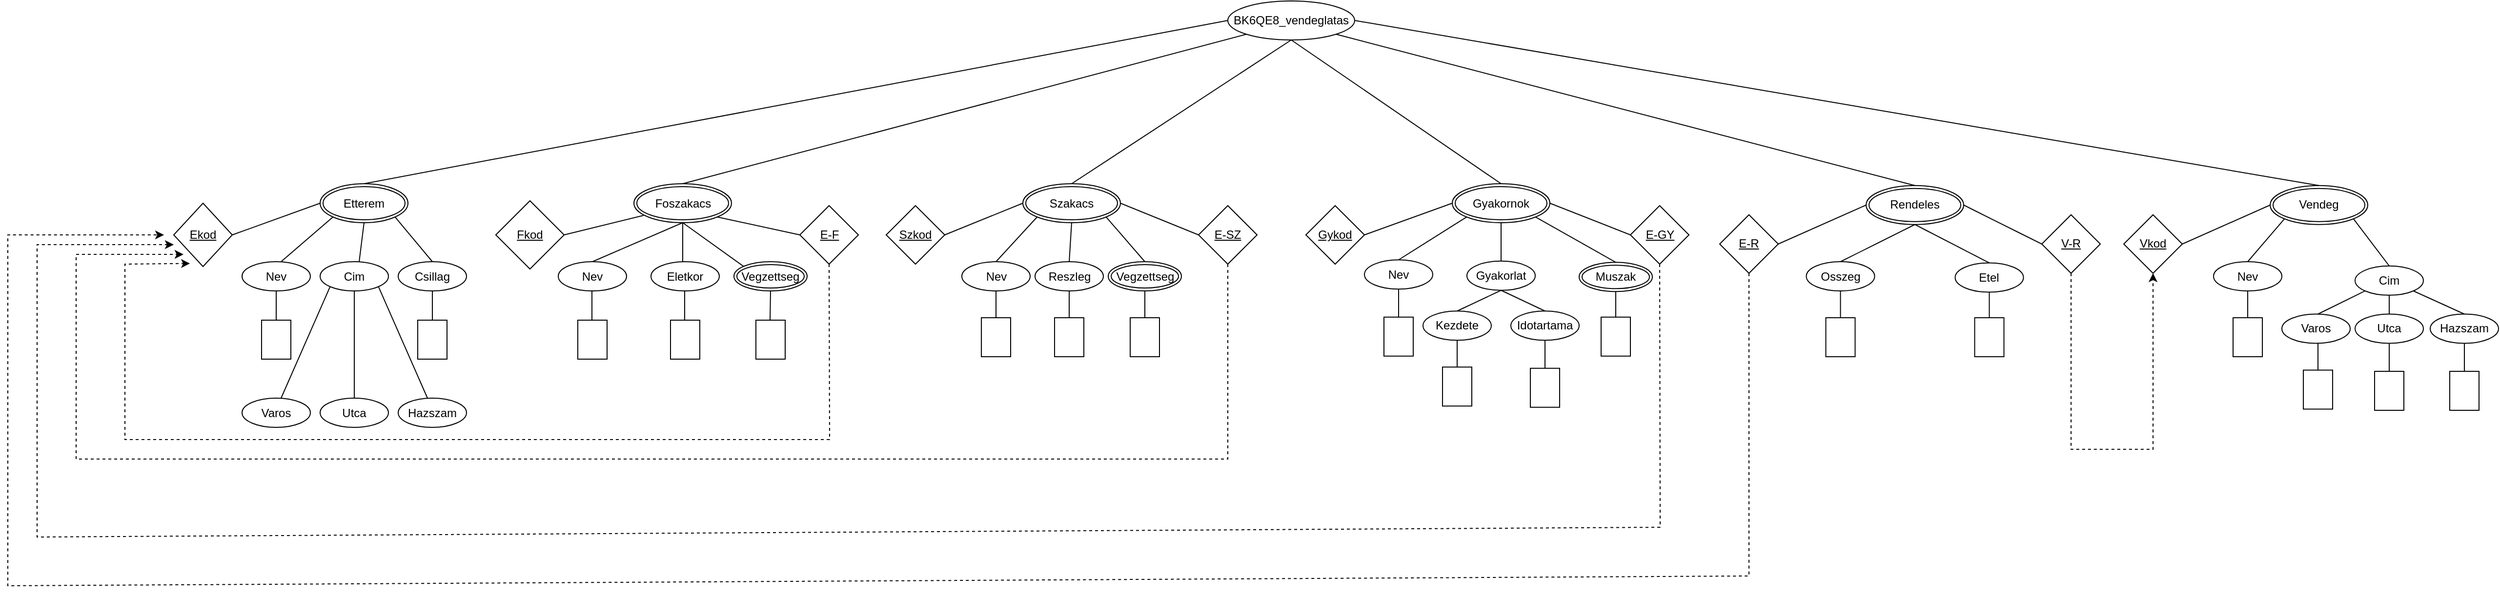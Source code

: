 <mxfile version="24.7.17">
  <diagram name="1 oldal" id="HbJ8YFNdj8QinXffYp50">
    <mxGraphModel dx="1877" dy="522" grid="1" gridSize="10" guides="1" tooltips="1" connect="1" arrows="1" fold="1" page="1" pageScale="1" pageWidth="827" pageHeight="1169" math="0" shadow="0">
      <root>
        <mxCell id="0" />
        <mxCell id="1" parent="0" />
        <mxCell id="vLfpw1LvQMj7YOOkY1lj-6" value="Etterem" style="ellipse;shape=doubleEllipse;margin=3;whiteSpace=wrap;html=1;align=center;" parent="1" vertex="1">
          <mxGeometry x="220" y="197.5" width="90" height="40" as="geometry" />
        </mxCell>
        <mxCell id="vLfpw1LvQMj7YOOkY1lj-8" value="" style="endArrow=none;html=1;rounded=0;entryX=0;entryY=1;entryDx=0;entryDy=0;" parent="1" target="vLfpw1LvQMj7YOOkY1lj-6" edge="1">
          <mxGeometry width="50" height="50" relative="1" as="geometry">
            <mxPoint x="180" y="277.5" as="sourcePoint" />
            <mxPoint x="230" y="257.5" as="targetPoint" />
          </mxGeometry>
        </mxCell>
        <mxCell id="vLfpw1LvQMj7YOOkY1lj-9" value="Nev" style="ellipse;whiteSpace=wrap;html=1;" parent="1" vertex="1">
          <mxGeometry x="140" y="277.5" width="70" height="30" as="geometry" />
        </mxCell>
        <mxCell id="vLfpw1LvQMj7YOOkY1lj-10" value="" style="endArrow=none;html=1;rounded=0;entryX=0.5;entryY=1;entryDx=0;entryDy=0;" parent="1" target="vLfpw1LvQMj7YOOkY1lj-6" edge="1">
          <mxGeometry width="50" height="50" relative="1" as="geometry">
            <mxPoint x="260" y="277.5" as="sourcePoint" />
            <mxPoint x="370" y="317.5" as="targetPoint" />
          </mxGeometry>
        </mxCell>
        <mxCell id="vLfpw1LvQMj7YOOkY1lj-11" value="Cim" style="ellipse;whiteSpace=wrap;html=1;" parent="1" vertex="1">
          <mxGeometry x="220" y="277.5" width="70" height="30" as="geometry" />
        </mxCell>
        <mxCell id="vLfpw1LvQMj7YOOkY1lj-12" value="" style="endArrow=none;html=1;rounded=0;entryX=1;entryY=1;entryDx=0;entryDy=0;exitX=0.5;exitY=0;exitDx=0;exitDy=0;" parent="1" source="vLfpw1LvQMj7YOOkY1lj-13" target="vLfpw1LvQMj7YOOkY1lj-6" edge="1">
          <mxGeometry width="50" height="50" relative="1" as="geometry">
            <mxPoint x="330" y="277.5" as="sourcePoint" />
            <mxPoint x="440" y="327.5" as="targetPoint" />
          </mxGeometry>
        </mxCell>
        <mxCell id="vLfpw1LvQMj7YOOkY1lj-13" value="Csillag" style="ellipse;whiteSpace=wrap;html=1;" parent="1" vertex="1">
          <mxGeometry x="300" y="277.5" width="70" height="30" as="geometry" />
        </mxCell>
        <mxCell id="vLfpw1LvQMj7YOOkY1lj-14" value="" style="endArrow=none;html=1;rounded=0;entryX=0;entryY=0.5;entryDx=0;entryDy=0;exitX=1;exitY=0.5;exitDx=0;exitDy=0;" parent="1" source="vLfpw1LvQMj7YOOkY1lj-15" target="vLfpw1LvQMj7YOOkY1lj-6" edge="1">
          <mxGeometry width="50" height="50" relative="1" as="geometry">
            <mxPoint x="100" y="222.5" as="sourcePoint" />
            <mxPoint x="440" y="327.5" as="targetPoint" />
          </mxGeometry>
        </mxCell>
        <mxCell id="vLfpw1LvQMj7YOOkY1lj-15" value="&lt;u&gt;Ekod&lt;/u&gt;" style="rhombus;whiteSpace=wrap;html=1;" parent="1" vertex="1">
          <mxGeometry x="70" y="217.5" width="60" height="65" as="geometry" />
        </mxCell>
        <mxCell id="vLfpw1LvQMj7YOOkY1lj-16" value="" style="endArrow=none;html=1;rounded=0;entryX=0.5;entryY=1;entryDx=0;entryDy=0;" parent="1" target="vLfpw1LvQMj7YOOkY1lj-9" edge="1">
          <mxGeometry width="50" height="50" relative="1" as="geometry">
            <mxPoint x="175" y="337.5" as="sourcePoint" />
            <mxPoint x="100" y="327.5" as="targetPoint" />
          </mxGeometry>
        </mxCell>
        <mxCell id="vLfpw1LvQMj7YOOkY1lj-17" value="" style="endArrow=none;html=1;rounded=0;entryX=0.5;entryY=1;entryDx=0;entryDy=0;" parent="1" target="vLfpw1LvQMj7YOOkY1lj-13" edge="1">
          <mxGeometry width="50" height="50" relative="1" as="geometry">
            <mxPoint x="335" y="337.5" as="sourcePoint" />
            <mxPoint x="100" y="327.5" as="targetPoint" />
          </mxGeometry>
        </mxCell>
        <mxCell id="vLfpw1LvQMj7YOOkY1lj-18" value="" style="rounded=0;whiteSpace=wrap;html=1;" parent="1" vertex="1">
          <mxGeometry x="160" y="337.5" width="30" height="40" as="geometry" />
        </mxCell>
        <mxCell id="vLfpw1LvQMj7YOOkY1lj-19" value="" style="rounded=0;whiteSpace=wrap;html=1;" parent="1" vertex="1">
          <mxGeometry x="320" y="337.5" width="30" height="40" as="geometry" />
        </mxCell>
        <mxCell id="vLfpw1LvQMj7YOOkY1lj-22" value="" style="endArrow=none;html=1;rounded=0;entryX=0;entryY=1;entryDx=0;entryDy=0;" parent="1" target="vLfpw1LvQMj7YOOkY1lj-11" edge="1">
          <mxGeometry width="50" height="50" relative="1" as="geometry">
            <mxPoint x="180" y="417.5" as="sourcePoint" />
            <mxPoint x="150" y="347.5" as="targetPoint" />
          </mxGeometry>
        </mxCell>
        <mxCell id="vLfpw1LvQMj7YOOkY1lj-23" value="" style="endArrow=none;html=1;rounded=0;entryX=0.5;entryY=1;entryDx=0;entryDy=0;" parent="1" target="vLfpw1LvQMj7YOOkY1lj-11" edge="1">
          <mxGeometry width="50" height="50" relative="1" as="geometry">
            <mxPoint x="255" y="417.5" as="sourcePoint" />
            <mxPoint x="150" y="347.5" as="targetPoint" />
          </mxGeometry>
        </mxCell>
        <mxCell id="vLfpw1LvQMj7YOOkY1lj-24" value="" style="endArrow=none;html=1;rounded=0;entryX=1;entryY=1;entryDx=0;entryDy=0;" parent="1" target="vLfpw1LvQMj7YOOkY1lj-11" edge="1">
          <mxGeometry width="50" height="50" relative="1" as="geometry">
            <mxPoint x="330" y="417.5" as="sourcePoint" />
            <mxPoint x="150" y="347.5" as="targetPoint" />
          </mxGeometry>
        </mxCell>
        <mxCell id="vLfpw1LvQMj7YOOkY1lj-25" value="Varos" style="ellipse;whiteSpace=wrap;html=1;" parent="1" vertex="1">
          <mxGeometry x="140" y="417.5" width="70" height="30" as="geometry" />
        </mxCell>
        <mxCell id="vLfpw1LvQMj7YOOkY1lj-26" value="Utca" style="ellipse;whiteSpace=wrap;html=1;" parent="1" vertex="1">
          <mxGeometry x="220" y="417.5" width="70" height="30" as="geometry" />
        </mxCell>
        <mxCell id="vLfpw1LvQMj7YOOkY1lj-27" value="Hazszam" style="ellipse;whiteSpace=wrap;html=1;" parent="1" vertex="1">
          <mxGeometry x="300" y="417.5" width="70" height="30" as="geometry" />
        </mxCell>
        <mxCell id="vLfpw1LvQMj7YOOkY1lj-29" value="Foszakacs" style="ellipse;shape=doubleEllipse;margin=3;whiteSpace=wrap;html=1;align=center;" parent="1" vertex="1">
          <mxGeometry x="541.5" y="197.5" width="100" height="40" as="geometry" />
        </mxCell>
        <mxCell id="vLfpw1LvQMj7YOOkY1lj-30" value="" style="endArrow=none;html=1;rounded=0;exitX=1;exitY=0.5;exitDx=0;exitDy=0;" parent="1" source="vLfpw1LvQMj7YOOkY1lj-31" edge="1">
          <mxGeometry width="50" height="50" relative="1" as="geometry">
            <mxPoint x="491.5" y="275" as="sourcePoint" />
            <mxPoint x="551.5" y="230" as="targetPoint" />
          </mxGeometry>
        </mxCell>
        <mxCell id="vLfpw1LvQMj7YOOkY1lj-31" value="&lt;u&gt;Fkod&lt;/u&gt;" style="rhombus;whiteSpace=wrap;html=1;" parent="1" vertex="1">
          <mxGeometry x="400" y="215" width="70" height="70" as="geometry" />
        </mxCell>
        <mxCell id="vLfpw1LvQMj7YOOkY1lj-32" value="" style="endArrow=none;html=1;rounded=0;entryX=1;entryY=1;entryDx=0;entryDy=0;exitX=0;exitY=0.5;exitDx=0;exitDy=0;" parent="1" source="vLfpw1LvQMj7YOOkY1lj-33" target="vLfpw1LvQMj7YOOkY1lj-29" edge="1">
          <mxGeometry width="50" height="50" relative="1" as="geometry">
            <mxPoint x="741.5" y="255" as="sourcePoint" />
            <mxPoint x="631.5" y="285" as="targetPoint" />
          </mxGeometry>
        </mxCell>
        <mxCell id="vLfpw1LvQMj7YOOkY1lj-34" value="" style="endArrow=none;html=1;rounded=0;entryX=1;entryY=1;entryDx=0;entryDy=0;" parent="1" target="vLfpw1LvQMj7YOOkY1lj-33" edge="1">
          <mxGeometry width="50" height="50" relative="1" as="geometry">
            <mxPoint x="741.5" y="255" as="sourcePoint" />
            <mxPoint x="626.5" y="232" as="targetPoint" />
          </mxGeometry>
        </mxCell>
        <mxCell id="vLfpw1LvQMj7YOOkY1lj-33" value="&lt;u&gt;E-F&lt;/u&gt;" style="rhombus;whiteSpace=wrap;html=1;" parent="1" vertex="1">
          <mxGeometry x="711.5" y="220" width="60" height="60" as="geometry" />
        </mxCell>
        <mxCell id="vLfpw1LvQMj7YOOkY1lj-35" value="" style="endArrow=none;html=1;rounded=0;entryX=0.5;entryY=1;entryDx=0;entryDy=0;exitX=0.5;exitY=0;exitDx=0;exitDy=0;" parent="1" source="vLfpw1LvQMj7YOOkY1lj-38" target="vLfpw1LvQMj7YOOkY1lj-29" edge="1">
          <mxGeometry width="50" height="50" relative="1" as="geometry">
            <mxPoint x="511.5" y="295" as="sourcePoint" />
            <mxPoint x="431.5" y="355" as="targetPoint" />
          </mxGeometry>
        </mxCell>
        <mxCell id="vLfpw1LvQMj7YOOkY1lj-36" value="" style="endArrow=none;html=1;rounded=0;entryX=0.5;entryY=1;entryDx=0;entryDy=0;" parent="1" target="vLfpw1LvQMj7YOOkY1lj-29" edge="1">
          <mxGeometry width="50" height="50" relative="1" as="geometry">
            <mxPoint x="591.5" y="295" as="sourcePoint" />
            <mxPoint x="431.5" y="355" as="targetPoint" />
          </mxGeometry>
        </mxCell>
        <mxCell id="vLfpw1LvQMj7YOOkY1lj-37" value="" style="endArrow=none;html=1;rounded=0;entryX=0.5;entryY=1;entryDx=0;entryDy=0;" parent="1" target="vLfpw1LvQMj7YOOkY1lj-29" edge="1">
          <mxGeometry width="50" height="50" relative="1" as="geometry">
            <mxPoint x="671.5" y="295" as="sourcePoint" />
            <mxPoint x="431.5" y="355" as="targetPoint" />
          </mxGeometry>
        </mxCell>
        <mxCell id="vLfpw1LvQMj7YOOkY1lj-38" value="Nev" style="ellipse;whiteSpace=wrap;html=1;" parent="1" vertex="1">
          <mxGeometry x="464" y="277.5" width="70" height="30" as="geometry" />
        </mxCell>
        <mxCell id="vLfpw1LvQMj7YOOkY1lj-39" value="Eletkor" style="ellipse;whiteSpace=wrap;html=1;" parent="1" vertex="1">
          <mxGeometry x="559" y="277.5" width="70" height="30" as="geometry" />
        </mxCell>
        <mxCell id="vLfpw1LvQMj7YOOkY1lj-41" value="Vegzettseg" style="ellipse;shape=doubleEllipse;margin=3;whiteSpace=wrap;html=1;align=center;" parent="1" vertex="1">
          <mxGeometry x="1027.5" y="277.5" width="75" height="30" as="geometry" />
        </mxCell>
        <mxCell id="vLfpw1LvQMj7YOOkY1lj-42" value="" style="rounded=0;whiteSpace=wrap;html=1;" parent="1" vertex="1">
          <mxGeometry x="579" y="337.5" width="30" height="40" as="geometry" />
        </mxCell>
        <mxCell id="vLfpw1LvQMj7YOOkY1lj-43" value="" style="rounded=0;whiteSpace=wrap;html=1;" parent="1" vertex="1">
          <mxGeometry x="484" y="337.5" width="30" height="40" as="geometry" />
        </mxCell>
        <mxCell id="vLfpw1LvQMj7YOOkY1lj-44" value="" style="endArrow=none;html=1;rounded=0;entryX=0.5;entryY=1;entryDx=0;entryDy=0;" parent="1" edge="1">
          <mxGeometry width="50" height="50" relative="1" as="geometry">
            <mxPoint x="498.5" y="337.5" as="sourcePoint" />
            <mxPoint x="498.5" y="307.5" as="targetPoint" />
          </mxGeometry>
        </mxCell>
        <mxCell id="vLfpw1LvQMj7YOOkY1lj-45" value="" style="endArrow=none;html=1;rounded=0;entryX=0.5;entryY=1;entryDx=0;entryDy=0;" parent="1" source="vLfpw1LvQMj7YOOkY1lj-60" edge="1">
          <mxGeometry width="50" height="50" relative="1" as="geometry">
            <mxPoint x="681" y="337.5" as="sourcePoint" />
            <mxPoint x="681" y="307.5" as="targetPoint" />
          </mxGeometry>
        </mxCell>
        <mxCell id="vLfpw1LvQMj7YOOkY1lj-46" value="" style="endArrow=none;html=1;rounded=0;entryX=0.5;entryY=1;entryDx=0;entryDy=0;" parent="1" edge="1">
          <mxGeometry width="50" height="50" relative="1" as="geometry">
            <mxPoint x="593.5" y="337.5" as="sourcePoint" />
            <mxPoint x="593.5" y="307.5" as="targetPoint" />
          </mxGeometry>
        </mxCell>
        <mxCell id="vLfpw1LvQMj7YOOkY1lj-47" value="" style="rounded=0;whiteSpace=wrap;html=1;" parent="1" vertex="1">
          <mxGeometry x="666.5" y="337.5" width="30" height="40" as="geometry" />
        </mxCell>
        <mxCell id="vLfpw1LvQMj7YOOkY1lj-54" value="Szakacs" style="ellipse;shape=doubleEllipse;margin=3;whiteSpace=wrap;html=1;align=center;" parent="1" vertex="1">
          <mxGeometry x="940" y="197.5" width="100" height="40" as="geometry" />
        </mxCell>
        <mxCell id="vLfpw1LvQMj7YOOkY1lj-55" value="&lt;u&gt;E-SZ&lt;/u&gt;" style="rhombus;whiteSpace=wrap;html=1;" parent="1" vertex="1">
          <mxGeometry x="1120" y="220" width="60" height="60" as="geometry" />
        </mxCell>
        <mxCell id="vLfpw1LvQMj7YOOkY1lj-56" value="" style="endArrow=none;html=1;rounded=0;entryX=1;entryY=0.5;entryDx=0;entryDy=0;exitX=0;exitY=0.5;exitDx=0;exitDy=0;" parent="1" source="vLfpw1LvQMj7YOOkY1lj-55" target="vLfpw1LvQMj7YOOkY1lj-54" edge="1">
          <mxGeometry width="50" height="50" relative="1" as="geometry">
            <mxPoint x="1000" y="307.5" as="sourcePoint" />
            <mxPoint x="1050" y="257.5" as="targetPoint" />
          </mxGeometry>
        </mxCell>
        <mxCell id="vLfpw1LvQMj7YOOkY1lj-57" value="&lt;u&gt;Szkod&lt;/u&gt;" style="rhombus;whiteSpace=wrap;html=1;" parent="1" vertex="1">
          <mxGeometry x="800" y="220" width="60" height="60" as="geometry" />
        </mxCell>
        <mxCell id="vLfpw1LvQMj7YOOkY1lj-58" value="" style="endArrow=none;html=1;rounded=0;entryX=1;entryY=0.5;entryDx=0;entryDy=0;exitX=0;exitY=0.5;exitDx=0;exitDy=0;" parent="1" source="vLfpw1LvQMj7YOOkY1lj-54" target="vLfpw1LvQMj7YOOkY1lj-57" edge="1">
          <mxGeometry width="50" height="50" relative="1" as="geometry">
            <mxPoint x="1130" y="267.25" as="sourcePoint" />
            <mxPoint x="1050" y="227.25" as="targetPoint" />
          </mxGeometry>
        </mxCell>
        <mxCell id="vLfpw1LvQMj7YOOkY1lj-61" value="Reszleg" style="ellipse;whiteSpace=wrap;html=1;" parent="1" vertex="1">
          <mxGeometry x="952.5" y="277.5" width="70" height="30" as="geometry" />
        </mxCell>
        <mxCell id="vLfpw1LvQMj7YOOkY1lj-62" value="Nev" style="ellipse;whiteSpace=wrap;html=1;" parent="1" vertex="1">
          <mxGeometry x="877.5" y="277.5" width="70" height="30" as="geometry" />
        </mxCell>
        <mxCell id="vLfpw1LvQMj7YOOkY1lj-64" value="" style="endArrow=none;html=1;rounded=0;entryX=0;entryY=1;entryDx=0;entryDy=0;exitX=0.5;exitY=0;exitDx=0;exitDy=0;" parent="1" source="vLfpw1LvQMj7YOOkY1lj-62" target="vLfpw1LvQMj7YOOkY1lj-54" edge="1">
          <mxGeometry width="50" height="50" relative="1" as="geometry">
            <mxPoint x="930" y="306.25" as="sourcePoint" />
            <mxPoint x="980" y="256.25" as="targetPoint" />
          </mxGeometry>
        </mxCell>
        <mxCell id="vLfpw1LvQMj7YOOkY1lj-65" value="" style="endArrow=none;html=1;rounded=0;entryX=0.5;entryY=1;entryDx=0;entryDy=0;exitX=0.5;exitY=0;exitDx=0;exitDy=0;" parent="1" source="vLfpw1LvQMj7YOOkY1lj-61" target="vLfpw1LvQMj7YOOkY1lj-54" edge="1">
          <mxGeometry width="50" height="50" relative="1" as="geometry">
            <mxPoint x="925" y="296.25" as="sourcePoint" />
            <mxPoint x="965" y="241.25" as="targetPoint" />
          </mxGeometry>
        </mxCell>
        <mxCell id="vLfpw1LvQMj7YOOkY1lj-66" value="" style="endArrow=none;html=1;rounded=0;entryX=1;entryY=1;entryDx=0;entryDy=0;exitX=0.5;exitY=0;exitDx=0;exitDy=0;" parent="1" source="vLfpw1LvQMj7YOOkY1lj-41" target="vLfpw1LvQMj7YOOkY1lj-54" edge="1">
          <mxGeometry width="50" height="50" relative="1" as="geometry">
            <mxPoint x="935" y="306.25" as="sourcePoint" />
            <mxPoint x="975" y="251.25" as="targetPoint" />
          </mxGeometry>
        </mxCell>
        <mxCell id="vLfpw1LvQMj7YOOkY1lj-67" value="" style="rounded=0;whiteSpace=wrap;html=1;" parent="1" vertex="1">
          <mxGeometry x="1050" y="335" width="30" height="40" as="geometry" />
        </mxCell>
        <mxCell id="vLfpw1LvQMj7YOOkY1lj-68" value="" style="rounded=0;whiteSpace=wrap;html=1;" parent="1" vertex="1">
          <mxGeometry x="972.5" y="335" width="30" height="40" as="geometry" />
        </mxCell>
        <mxCell id="vLfpw1LvQMj7YOOkY1lj-69" value="" style="rounded=0;whiteSpace=wrap;html=1;" parent="1" vertex="1">
          <mxGeometry x="897.5" y="335" width="30" height="40" as="geometry" />
        </mxCell>
        <mxCell id="vLfpw1LvQMj7YOOkY1lj-70" value="" style="endArrow=none;html=1;rounded=0;entryX=0.5;entryY=1;entryDx=0;entryDy=0;exitX=0.5;exitY=0;exitDx=0;exitDy=0;" parent="1" source="vLfpw1LvQMj7YOOkY1lj-69" target="vLfpw1LvQMj7YOOkY1lj-62" edge="1">
          <mxGeometry width="50" height="50" relative="1" as="geometry">
            <mxPoint x="922.5" y="287.5" as="sourcePoint" />
            <mxPoint x="962.5" y="232.5" as="targetPoint" />
          </mxGeometry>
        </mxCell>
        <mxCell id="vLfpw1LvQMj7YOOkY1lj-71" value="" style="endArrow=none;html=1;rounded=0;entryX=0.5;entryY=1;entryDx=0;entryDy=0;exitX=0.5;exitY=0;exitDx=0;exitDy=0;" parent="1" source="vLfpw1LvQMj7YOOkY1lj-68" target="vLfpw1LvQMj7YOOkY1lj-61" edge="1">
          <mxGeometry width="50" height="50" relative="1" as="geometry">
            <mxPoint x="922.5" y="345.5" as="sourcePoint" />
            <mxPoint x="922.5" y="317.5" as="targetPoint" />
          </mxGeometry>
        </mxCell>
        <mxCell id="vLfpw1LvQMj7YOOkY1lj-72" value="" style="endArrow=none;html=1;rounded=0;entryX=0.5;entryY=1;entryDx=0;entryDy=0;exitX=0.5;exitY=0;exitDx=0;exitDy=0;" parent="1" source="vLfpw1LvQMj7YOOkY1lj-67" target="vLfpw1LvQMj7YOOkY1lj-41" edge="1">
          <mxGeometry width="50" height="50" relative="1" as="geometry">
            <mxPoint x="932.5" y="355.5" as="sourcePoint" />
            <mxPoint x="932.5" y="327.5" as="targetPoint" />
          </mxGeometry>
        </mxCell>
        <mxCell id="vLfpw1LvQMj7YOOkY1lj-73" value="" style="endArrow=none;html=1;rounded=0;entryX=0.5;entryY=1;entryDx=0;entryDy=0;" parent="1" target="vLfpw1LvQMj7YOOkY1lj-60" edge="1">
          <mxGeometry width="50" height="50" relative="1" as="geometry">
            <mxPoint x="681" y="337.5" as="sourcePoint" />
            <mxPoint x="681" y="307.5" as="targetPoint" />
          </mxGeometry>
        </mxCell>
        <mxCell id="vLfpw1LvQMj7YOOkY1lj-60" value="Vegzettseg" style="ellipse;shape=doubleEllipse;margin=3;whiteSpace=wrap;html=1;align=center;" parent="1" vertex="1">
          <mxGeometry x="644" y="277.5" width="75" height="30" as="geometry" />
        </mxCell>
        <mxCell id="vLfpw1LvQMj7YOOkY1lj-74" value="BK6QE8_vendeglatas" style="ellipse;whiteSpace=wrap;html=1;" parent="1" vertex="1">
          <mxGeometry x="1150" y="10" width="130" height="40" as="geometry" />
        </mxCell>
        <mxCell id="vLfpw1LvQMj7YOOkY1lj-75" value="Muszak" style="ellipse;shape=doubleEllipse;margin=3;whiteSpace=wrap;html=1;align=center;" parent="1" vertex="1">
          <mxGeometry x="1510" y="278.13" width="75" height="30" as="geometry" />
        </mxCell>
        <mxCell id="vLfpw1LvQMj7YOOkY1lj-76" value="Gy&lt;span style=&quot;background-color: initial;&quot;&gt;akornok&lt;/span&gt;" style="ellipse;shape=doubleEllipse;margin=3;whiteSpace=wrap;html=1;align=center;" parent="1" vertex="1">
          <mxGeometry x="1380" y="197.5" width="100" height="40" as="geometry" />
        </mxCell>
        <mxCell id="vLfpw1LvQMj7YOOkY1lj-77" value="&lt;u&gt;E-GY&lt;/u&gt;" style="rhombus;whiteSpace=wrap;html=1;" parent="1" vertex="1">
          <mxGeometry x="1562.5" y="220" width="60" height="60" as="geometry" />
        </mxCell>
        <mxCell id="vLfpw1LvQMj7YOOkY1lj-78" value="" style="endArrow=none;html=1;rounded=0;entryX=1;entryY=0.5;entryDx=0;entryDy=0;exitX=0;exitY=0.5;exitDx=0;exitDy=0;" parent="1" source="vLfpw1LvQMj7YOOkY1lj-77" target="vLfpw1LvQMj7YOOkY1lj-76" edge="1">
          <mxGeometry width="50" height="50" relative="1" as="geometry">
            <mxPoint x="1440" y="307.5" as="sourcePoint" />
            <mxPoint x="1490" y="257.5" as="targetPoint" />
          </mxGeometry>
        </mxCell>
        <mxCell id="vLfpw1LvQMj7YOOkY1lj-79" value="&lt;u&gt;Gykod&lt;/u&gt;" style="rhombus;whiteSpace=wrap;html=1;" parent="1" vertex="1">
          <mxGeometry x="1230" y="220" width="60" height="60" as="geometry" />
        </mxCell>
        <mxCell id="vLfpw1LvQMj7YOOkY1lj-80" value="" style="endArrow=none;html=1;rounded=0;entryX=1;entryY=0.5;entryDx=0;entryDy=0;exitX=0;exitY=0.5;exitDx=0;exitDy=0;" parent="1" source="vLfpw1LvQMj7YOOkY1lj-76" target="vLfpw1LvQMj7YOOkY1lj-79" edge="1">
          <mxGeometry width="50" height="50" relative="1" as="geometry">
            <mxPoint x="1570" y="267.25" as="sourcePoint" />
            <mxPoint x="1490" y="227.25" as="targetPoint" />
          </mxGeometry>
        </mxCell>
        <mxCell id="vLfpw1LvQMj7YOOkY1lj-81" value="Gyakorlat" style="ellipse;whiteSpace=wrap;html=1;" parent="1" vertex="1">
          <mxGeometry x="1395" y="276.88" width="70" height="30" as="geometry" />
        </mxCell>
        <mxCell id="vLfpw1LvQMj7YOOkY1lj-82" value="Nev" style="ellipse;whiteSpace=wrap;html=1;" parent="1" vertex="1">
          <mxGeometry x="1290" y="275.63" width="70" height="30" as="geometry" />
        </mxCell>
        <mxCell id="vLfpw1LvQMj7YOOkY1lj-83" value="" style="endArrow=none;html=1;rounded=0;entryX=0;entryY=1;entryDx=0;entryDy=0;exitX=0.5;exitY=0;exitDx=0;exitDy=0;" parent="1" source="vLfpw1LvQMj7YOOkY1lj-82" target="vLfpw1LvQMj7YOOkY1lj-76" edge="1">
          <mxGeometry width="50" height="50" relative="1" as="geometry">
            <mxPoint x="1370" y="306.25" as="sourcePoint" />
            <mxPoint x="1420" y="256.25" as="targetPoint" />
          </mxGeometry>
        </mxCell>
        <mxCell id="vLfpw1LvQMj7YOOkY1lj-84" value="" style="endArrow=none;html=1;rounded=0;entryX=0.5;entryY=1;entryDx=0;entryDy=0;exitX=0.5;exitY=0;exitDx=0;exitDy=0;" parent="1" source="vLfpw1LvQMj7YOOkY1lj-81" target="vLfpw1LvQMj7YOOkY1lj-76" edge="1">
          <mxGeometry width="50" height="50" relative="1" as="geometry">
            <mxPoint x="1365" y="296.25" as="sourcePoint" />
            <mxPoint x="1405" y="241.25" as="targetPoint" />
          </mxGeometry>
        </mxCell>
        <mxCell id="vLfpw1LvQMj7YOOkY1lj-85" value="" style="endArrow=none;html=1;rounded=0;entryX=1;entryY=1;entryDx=0;entryDy=0;exitX=0.5;exitY=0;exitDx=0;exitDy=0;" parent="1" source="vLfpw1LvQMj7YOOkY1lj-75" target="vLfpw1LvQMj7YOOkY1lj-76" edge="1">
          <mxGeometry width="50" height="50" relative="1" as="geometry">
            <mxPoint x="1375" y="306.25" as="sourcePoint" />
            <mxPoint x="1415" y="251.25" as="targetPoint" />
          </mxGeometry>
        </mxCell>
        <mxCell id="vLfpw1LvQMj7YOOkY1lj-86" value="" style="rounded=0;whiteSpace=wrap;html=1;" parent="1" vertex="1">
          <mxGeometry x="1532.5" y="334.38" width="30" height="40" as="geometry" />
        </mxCell>
        <mxCell id="vLfpw1LvQMj7YOOkY1lj-88" value="" style="rounded=0;whiteSpace=wrap;html=1;" parent="1" vertex="1">
          <mxGeometry x="1310" y="334.38" width="30" height="40" as="geometry" />
        </mxCell>
        <mxCell id="vLfpw1LvQMj7YOOkY1lj-89" value="" style="endArrow=none;html=1;rounded=0;entryX=0.5;entryY=1;entryDx=0;entryDy=0;exitX=0.5;exitY=0;exitDx=0;exitDy=0;" parent="1" source="vLfpw1LvQMj7YOOkY1lj-88" target="vLfpw1LvQMj7YOOkY1lj-82" edge="1">
          <mxGeometry width="50" height="50" relative="1" as="geometry">
            <mxPoint x="1365" y="286.88" as="sourcePoint" />
            <mxPoint x="1405" y="231.88" as="targetPoint" />
          </mxGeometry>
        </mxCell>
        <mxCell id="vLfpw1LvQMj7YOOkY1lj-90" value="" style="endArrow=none;html=1;rounded=0;entryX=0.5;entryY=1;entryDx=0;entryDy=0;exitX=0.5;exitY=0;exitDx=0;exitDy=0;" parent="1" source="vLfpw1LvQMj7YOOkY1lj-92" target="vLfpw1LvQMj7YOOkY1lj-81" edge="1">
          <mxGeometry width="50" height="50" relative="1" as="geometry">
            <mxPoint x="1430" y="334.38" as="sourcePoint" />
            <mxPoint x="1365" y="316.88" as="targetPoint" />
          </mxGeometry>
        </mxCell>
        <mxCell id="vLfpw1LvQMj7YOOkY1lj-91" value="" style="endArrow=none;html=1;rounded=0;entryX=0.5;entryY=1;entryDx=0;entryDy=0;exitX=0.5;exitY=0;exitDx=0;exitDy=0;" parent="1" source="vLfpw1LvQMj7YOOkY1lj-86" target="vLfpw1LvQMj7YOOkY1lj-75" edge="1">
          <mxGeometry width="50" height="50" relative="1" as="geometry">
            <mxPoint x="1375" y="354.88" as="sourcePoint" />
            <mxPoint x="1375" y="326.88" as="targetPoint" />
          </mxGeometry>
        </mxCell>
        <mxCell id="vLfpw1LvQMj7YOOkY1lj-92" value="Kezdete" style="ellipse;whiteSpace=wrap;html=1;" parent="1" vertex="1">
          <mxGeometry x="1350" y="328.13" width="70" height="30" as="geometry" />
        </mxCell>
        <mxCell id="vLfpw1LvQMj7YOOkY1lj-93" value="Idotartama" style="ellipse;whiteSpace=wrap;html=1;" parent="1" vertex="1">
          <mxGeometry x="1440" y="328.13" width="70" height="30" as="geometry" />
        </mxCell>
        <mxCell id="vLfpw1LvQMj7YOOkY1lj-94" value="" style="endArrow=none;html=1;rounded=0;exitX=0.5;exitY=0;exitDx=0;exitDy=0;entryX=0.5;entryY=1;entryDx=0;entryDy=0;" parent="1" source="vLfpw1LvQMj7YOOkY1lj-93" target="vLfpw1LvQMj7YOOkY1lj-81" edge="1">
          <mxGeometry width="50" height="50" relative="1" as="geometry">
            <mxPoint x="1395" y="338.63" as="sourcePoint" />
            <mxPoint x="1430" y="310.63" as="targetPoint" />
          </mxGeometry>
        </mxCell>
        <mxCell id="vLfpw1LvQMj7YOOkY1lj-97" value="" style="rounded=0;whiteSpace=wrap;html=1;" parent="1" vertex="1">
          <mxGeometry x="1370" y="385.63" width="30" height="40" as="geometry" />
        </mxCell>
        <mxCell id="vLfpw1LvQMj7YOOkY1lj-98" value="" style="endArrow=none;html=1;rounded=0;entryX=0.5;entryY=1;entryDx=0;entryDy=0;exitX=0.5;exitY=0;exitDx=0;exitDy=0;" parent="1" source="vLfpw1LvQMj7YOOkY1lj-97" target="vLfpw1LvQMj7YOOkY1lj-92" edge="1">
          <mxGeometry width="50" height="50" relative="1" as="geometry">
            <mxPoint x="1425" y="341.88" as="sourcePoint" />
            <mxPoint x="1385" y="360.63" as="targetPoint" />
          </mxGeometry>
        </mxCell>
        <mxCell id="vLfpw1LvQMj7YOOkY1lj-100" value="" style="rounded=0;whiteSpace=wrap;html=1;" parent="1" vertex="1">
          <mxGeometry x="1460" y="386.88" width="30" height="40" as="geometry" />
        </mxCell>
        <mxCell id="vLfpw1LvQMj7YOOkY1lj-101" value="" style="endArrow=none;html=1;rounded=0;entryX=0.5;entryY=1;entryDx=0;entryDy=0;exitX=0.5;exitY=0;exitDx=0;exitDy=0;" parent="1" source="vLfpw1LvQMj7YOOkY1lj-100" edge="1">
          <mxGeometry width="50" height="50" relative="1" as="geometry">
            <mxPoint x="1515" y="339.38" as="sourcePoint" />
            <mxPoint x="1475" y="358.13" as="targetPoint" />
          </mxGeometry>
        </mxCell>
        <mxCell id="vLfpw1LvQMj7YOOkY1lj-104" value="Rendeles" style="ellipse;shape=doubleEllipse;margin=3;whiteSpace=wrap;html=1;align=center;" parent="1" vertex="1">
          <mxGeometry x="1804" y="199.38" width="100" height="40" as="geometry" />
        </mxCell>
        <mxCell id="vLfpw1LvQMj7YOOkY1lj-105" value="&lt;u&gt;V-R&lt;/u&gt;" style="rhombus;whiteSpace=wrap;html=1;" parent="1" vertex="1">
          <mxGeometry x="1984" y="229.38" width="60" height="60" as="geometry" />
        </mxCell>
        <mxCell id="vLfpw1LvQMj7YOOkY1lj-106" value="" style="endArrow=none;html=1;rounded=0;entryX=1;entryY=0.5;entryDx=0;entryDy=0;exitX=0;exitY=0.5;exitDx=0;exitDy=0;" parent="1" source="vLfpw1LvQMj7YOOkY1lj-105" target="vLfpw1LvQMj7YOOkY1lj-104" edge="1">
          <mxGeometry width="50" height="50" relative="1" as="geometry">
            <mxPoint x="1864" y="309.38" as="sourcePoint" />
            <mxPoint x="1914" y="259.38" as="targetPoint" />
          </mxGeometry>
        </mxCell>
        <mxCell id="vLfpw1LvQMj7YOOkY1lj-107" value="&lt;u&gt;E-R&lt;/u&gt;" style="rhombus;whiteSpace=wrap;html=1;" parent="1" vertex="1">
          <mxGeometry x="1654" y="229.38" width="60" height="60" as="geometry" />
        </mxCell>
        <mxCell id="vLfpw1LvQMj7YOOkY1lj-108" value="" style="endArrow=none;html=1;rounded=0;entryX=1;entryY=0.5;entryDx=0;entryDy=0;exitX=0;exitY=0.5;exitDx=0;exitDy=0;" parent="1" source="vLfpw1LvQMj7YOOkY1lj-104" target="vLfpw1LvQMj7YOOkY1lj-107" edge="1">
          <mxGeometry width="50" height="50" relative="1" as="geometry">
            <mxPoint x="1994" y="269.13" as="sourcePoint" />
            <mxPoint x="1914" y="229.13" as="targetPoint" />
          </mxGeometry>
        </mxCell>
        <mxCell id="vLfpw1LvQMj7YOOkY1lj-110" value="Osszeg" style="ellipse;whiteSpace=wrap;html=1;" parent="1" vertex="1">
          <mxGeometry x="1742.75" y="277.5" width="70" height="30" as="geometry" />
        </mxCell>
        <mxCell id="vLfpw1LvQMj7YOOkY1lj-111" value="" style="endArrow=none;html=1;rounded=0;entryX=0.5;entryY=1;entryDx=0;entryDy=0;exitX=0.5;exitY=0;exitDx=0;exitDy=0;" parent="1" source="vLfpw1LvQMj7YOOkY1lj-110" target="vLfpw1LvQMj7YOOkY1lj-104" edge="1">
          <mxGeometry width="50" height="50" relative="1" as="geometry">
            <mxPoint x="1794" y="308.13" as="sourcePoint" />
            <mxPoint x="1844" y="258.13" as="targetPoint" />
          </mxGeometry>
        </mxCell>
        <mxCell id="vLfpw1LvQMj7YOOkY1lj-113" value="" style="endArrow=none;html=1;rounded=0;entryX=0.5;entryY=1;entryDx=0;entryDy=0;exitX=0.5;exitY=0;exitDx=0;exitDy=0;" parent="1" source="vLfpw1LvQMj7YOOkY1lj-120" target="vLfpw1LvQMj7YOOkY1lj-104" edge="1">
          <mxGeometry width="50" height="50" relative="1" as="geometry">
            <mxPoint x="1931.5" y="288.13" as="sourcePoint" />
            <mxPoint x="1839" y="253.13" as="targetPoint" />
          </mxGeometry>
        </mxCell>
        <mxCell id="vLfpw1LvQMj7YOOkY1lj-114" value="" style="rounded=0;whiteSpace=wrap;html=1;" parent="1" vertex="1">
          <mxGeometry x="1915.25" y="335" width="30" height="40" as="geometry" />
        </mxCell>
        <mxCell id="vLfpw1LvQMj7YOOkY1lj-116" value="" style="rounded=0;whiteSpace=wrap;html=1;" parent="1" vertex="1">
          <mxGeometry x="1762.75" y="335" width="30" height="40" as="geometry" />
        </mxCell>
        <mxCell id="vLfpw1LvQMj7YOOkY1lj-117" value="" style="endArrow=none;html=1;rounded=0;entryX=0.5;entryY=1;entryDx=0;entryDy=0;exitX=0.5;exitY=0;exitDx=0;exitDy=0;" parent="1" source="vLfpw1LvQMj7YOOkY1lj-116" target="vLfpw1LvQMj7YOOkY1lj-110" edge="1">
          <mxGeometry width="50" height="50" relative="1" as="geometry">
            <mxPoint x="1787.75" y="287.5" as="sourcePoint" />
            <mxPoint x="1827.75" y="232.5" as="targetPoint" />
          </mxGeometry>
        </mxCell>
        <mxCell id="vLfpw1LvQMj7YOOkY1lj-119" value="" style="endArrow=none;html=1;rounded=0;entryX=0.5;entryY=1;entryDx=0;entryDy=0;exitX=0.5;exitY=0;exitDx=0;exitDy=0;" parent="1" source="vLfpw1LvQMj7YOOkY1lj-114" edge="1">
          <mxGeometry width="50" height="50" relative="1" as="geometry">
            <mxPoint x="1797.75" y="355.5" as="sourcePoint" />
            <mxPoint x="1930.25" y="307.5" as="targetPoint" />
          </mxGeometry>
        </mxCell>
        <mxCell id="vLfpw1LvQMj7YOOkY1lj-120" value="Etel" style="ellipse;whiteSpace=wrap;html=1;" parent="1" vertex="1">
          <mxGeometry x="1895.25" y="278.75" width="70" height="30" as="geometry" />
        </mxCell>
        <mxCell id="vLfpw1LvQMj7YOOkY1lj-122" value="Vendeg" style="ellipse;shape=doubleEllipse;margin=3;whiteSpace=wrap;html=1;align=center;" parent="1" vertex="1">
          <mxGeometry x="2218" y="199.38" width="100" height="40" as="geometry" />
        </mxCell>
        <mxCell id="vLfpw1LvQMj7YOOkY1lj-125" value="&lt;u&gt;Vkod&lt;/u&gt;" style="rhombus;whiteSpace=wrap;html=1;" parent="1" vertex="1">
          <mxGeometry x="2068" y="229.38" width="60" height="60" as="geometry" />
        </mxCell>
        <mxCell id="vLfpw1LvQMj7YOOkY1lj-126" value="" style="endArrow=none;html=1;rounded=0;entryX=1;entryY=0.5;entryDx=0;entryDy=0;exitX=0;exitY=0.5;exitDx=0;exitDy=0;" parent="1" source="vLfpw1LvQMj7YOOkY1lj-122" target="vLfpw1LvQMj7YOOkY1lj-125" edge="1">
          <mxGeometry width="50" height="50" relative="1" as="geometry">
            <mxPoint x="2408" y="269.13" as="sourcePoint" />
            <mxPoint x="2328" y="229.13" as="targetPoint" />
          </mxGeometry>
        </mxCell>
        <mxCell id="vLfpw1LvQMj7YOOkY1lj-127" value="Cim" style="ellipse;whiteSpace=wrap;html=1;" parent="1" vertex="1">
          <mxGeometry x="2305" y="281.88" width="70" height="30" as="geometry" />
        </mxCell>
        <mxCell id="vLfpw1LvQMj7YOOkY1lj-128" value="Nev" style="ellipse;whiteSpace=wrap;html=1;" parent="1" vertex="1">
          <mxGeometry x="2160" y="277.5" width="70" height="30" as="geometry" />
        </mxCell>
        <mxCell id="vLfpw1LvQMj7YOOkY1lj-129" value="" style="endArrow=none;html=1;rounded=0;entryX=0;entryY=1;entryDx=0;entryDy=0;exitX=0.5;exitY=0;exitDx=0;exitDy=0;" parent="1" source="vLfpw1LvQMj7YOOkY1lj-128" target="vLfpw1LvQMj7YOOkY1lj-122" edge="1">
          <mxGeometry width="50" height="50" relative="1" as="geometry">
            <mxPoint x="2208" y="308.13" as="sourcePoint" />
            <mxPoint x="2258" y="258.13" as="targetPoint" />
          </mxGeometry>
        </mxCell>
        <mxCell id="vLfpw1LvQMj7YOOkY1lj-130" value="" style="endArrow=none;html=1;rounded=0;entryX=1;entryY=1;entryDx=0;entryDy=0;exitX=0.5;exitY=0;exitDx=0;exitDy=0;" parent="1" source="vLfpw1LvQMj7YOOkY1lj-127" target="vLfpw1LvQMj7YOOkY1lj-122" edge="1">
          <mxGeometry width="50" height="50" relative="1" as="geometry">
            <mxPoint x="2203" y="298.13" as="sourcePoint" />
            <mxPoint x="2243" y="243.13" as="targetPoint" />
          </mxGeometry>
        </mxCell>
        <mxCell id="vLfpw1LvQMj7YOOkY1lj-133" value="" style="rounded=0;whiteSpace=wrap;html=1;" parent="1" vertex="1">
          <mxGeometry x="2180" y="335" width="30" height="40" as="geometry" />
        </mxCell>
        <mxCell id="vLfpw1LvQMj7YOOkY1lj-134" value="" style="endArrow=none;html=1;rounded=0;entryX=0.5;entryY=1;entryDx=0;entryDy=0;exitX=0.5;exitY=0;exitDx=0;exitDy=0;" parent="1" source="vLfpw1LvQMj7YOOkY1lj-133" target="vLfpw1LvQMj7YOOkY1lj-128" edge="1">
          <mxGeometry width="50" height="50" relative="1" as="geometry">
            <mxPoint x="2203" y="310.63" as="sourcePoint" />
            <mxPoint x="2243" y="255.63" as="targetPoint" />
          </mxGeometry>
        </mxCell>
        <mxCell id="vLfpw1LvQMj7YOOkY1lj-135" value="" style="endArrow=none;html=1;rounded=0;entryX=0;entryY=1;entryDx=0;entryDy=0;exitX=0.5;exitY=0;exitDx=0;exitDy=0;" parent="1" target="vLfpw1LvQMj7YOOkY1lj-127" edge="1">
          <mxGeometry width="50" height="50" relative="1" as="geometry">
            <mxPoint x="2267" y="331.25" as="sourcePoint" />
            <mxPoint x="2275" y="321.88" as="targetPoint" />
          </mxGeometry>
        </mxCell>
        <mxCell id="vLfpw1LvQMj7YOOkY1lj-137" value="Varos" style="ellipse;whiteSpace=wrap;html=1;" parent="1" vertex="1">
          <mxGeometry x="2230" y="331.25" width="70" height="30" as="geometry" />
        </mxCell>
        <mxCell id="vLfpw1LvQMj7YOOkY1lj-138" value="Utca" style="ellipse;whiteSpace=wrap;html=1;" parent="1" vertex="1">
          <mxGeometry x="2305" y="331.25" width="70" height="30" as="geometry" />
        </mxCell>
        <mxCell id="vLfpw1LvQMj7YOOkY1lj-139" value="" style="endArrow=none;html=1;rounded=0;exitX=0.5;exitY=0;exitDx=0;exitDy=0;entryX=0.5;entryY=1;entryDx=0;entryDy=0;" parent="1" source="vLfpw1LvQMj7YOOkY1lj-138" target="vLfpw1LvQMj7YOOkY1lj-127" edge="1">
          <mxGeometry width="50" height="50" relative="1" as="geometry">
            <mxPoint x="2305" y="343.63" as="sourcePoint" />
            <mxPoint x="2340" y="315.63" as="targetPoint" />
          </mxGeometry>
        </mxCell>
        <mxCell id="vLfpw1LvQMj7YOOkY1lj-140" value="" style="rounded=0;whiteSpace=wrap;html=1;" parent="1" vertex="1">
          <mxGeometry x="2252" y="388.75" width="30" height="40" as="geometry" />
        </mxCell>
        <mxCell id="vLfpw1LvQMj7YOOkY1lj-141" value="" style="endArrow=none;html=1;rounded=0;entryX=0.5;entryY=1;entryDx=0;entryDy=0;exitX=0.5;exitY=0;exitDx=0;exitDy=0;" parent="1" source="vLfpw1LvQMj7YOOkY1lj-140" edge="1">
          <mxGeometry width="50" height="50" relative="1" as="geometry">
            <mxPoint x="2335" y="346.88" as="sourcePoint" />
            <mxPoint x="2267" y="361.25" as="targetPoint" />
          </mxGeometry>
        </mxCell>
        <mxCell id="vLfpw1LvQMj7YOOkY1lj-142" value="" style="rounded=0;whiteSpace=wrap;html=1;" parent="1" vertex="1">
          <mxGeometry x="2325" y="390" width="30" height="40" as="geometry" />
        </mxCell>
        <mxCell id="vLfpw1LvQMj7YOOkY1lj-143" value="" style="endArrow=none;html=1;rounded=0;exitX=0.5;exitY=0;exitDx=0;exitDy=0;entryX=0.5;entryY=1;entryDx=0;entryDy=0;" parent="1" source="vLfpw1LvQMj7YOOkY1lj-142" target="vLfpw1LvQMj7YOOkY1lj-138" edge="1">
          <mxGeometry width="50" height="50" relative="1" as="geometry">
            <mxPoint x="2425" y="344.38" as="sourcePoint" />
            <mxPoint x="2412" y="362.75" as="targetPoint" />
          </mxGeometry>
        </mxCell>
        <mxCell id="vLfpw1LvQMj7YOOkY1lj-148" value="" style="rounded=0;whiteSpace=wrap;html=1;" parent="1" vertex="1">
          <mxGeometry x="2402" y="390" width="30" height="40" as="geometry" />
        </mxCell>
        <mxCell id="vLfpw1LvQMj7YOOkY1lj-149" value="" style="endArrow=none;html=1;rounded=0;exitX=0.5;exitY=0;exitDx=0;exitDy=0;entryX=0.5;entryY=1;entryDx=0;entryDy=0;" parent="1" source="vLfpw1LvQMj7YOOkY1lj-148" target="vLfpw1LvQMj7YOOkY1lj-150" edge="1">
          <mxGeometry width="50" height="50" relative="1" as="geometry">
            <mxPoint x="2490" y="343.88" as="sourcePoint" />
            <mxPoint x="2405" y="361.25" as="targetPoint" />
          </mxGeometry>
        </mxCell>
        <mxCell id="vLfpw1LvQMj7YOOkY1lj-150" value="Hazszam" style="ellipse;whiteSpace=wrap;html=1;" parent="1" vertex="1">
          <mxGeometry x="2382" y="331.25" width="70" height="30" as="geometry" />
        </mxCell>
        <mxCell id="vLfpw1LvQMj7YOOkY1lj-151" value="" style="endArrow=none;html=1;rounded=0;exitX=0.5;exitY=0;exitDx=0;exitDy=0;entryX=1;entryY=1;entryDx=0;entryDy=0;" parent="1" source="vLfpw1LvQMj7YOOkY1lj-150" target="vLfpw1LvQMj7YOOkY1lj-127" edge="1">
          <mxGeometry width="50" height="50" relative="1" as="geometry">
            <mxPoint x="2350" y="341.75" as="sourcePoint" />
            <mxPoint x="2350" y="321.75" as="targetPoint" />
          </mxGeometry>
        </mxCell>
        <mxCell id="ZdJH-8dIEAHLHrhyL5KZ-2" value="" style="endArrow=none;html=1;rounded=0;entryX=0.5;entryY=1;entryDx=0;entryDy=0;exitX=0.5;exitY=0;exitDx=0;exitDy=0;" parent="1" source="vLfpw1LvQMj7YOOkY1lj-76" target="vLfpw1LvQMj7YOOkY1lj-74" edge="1">
          <mxGeometry width="50" height="50" relative="1" as="geometry">
            <mxPoint x="1380" y="170" as="sourcePoint" />
            <mxPoint x="1430" y="120" as="targetPoint" />
          </mxGeometry>
        </mxCell>
        <mxCell id="ZdJH-8dIEAHLHrhyL5KZ-3" value="" style="endArrow=none;html=1;rounded=0;entryX=1;entryY=1;entryDx=0;entryDy=0;exitX=0.5;exitY=0;exitDx=0;exitDy=0;" parent="1" source="vLfpw1LvQMj7YOOkY1lj-104" target="vLfpw1LvQMj7YOOkY1lj-74" edge="1">
          <mxGeometry width="50" height="50" relative="1" as="geometry">
            <mxPoint x="1380" y="170" as="sourcePoint" />
            <mxPoint x="1430" y="120" as="targetPoint" />
          </mxGeometry>
        </mxCell>
        <mxCell id="ZdJH-8dIEAHLHrhyL5KZ-4" value="" style="endArrow=none;html=1;rounded=0;entryX=1;entryY=0.5;entryDx=0;entryDy=0;exitX=0.5;exitY=0;exitDx=0;exitDy=0;" parent="1" source="vLfpw1LvQMj7YOOkY1lj-122" target="vLfpw1LvQMj7YOOkY1lj-74" edge="1">
          <mxGeometry width="50" height="50" relative="1" as="geometry">
            <mxPoint x="1380" y="170" as="sourcePoint" />
            <mxPoint x="1430" y="120" as="targetPoint" />
          </mxGeometry>
        </mxCell>
        <mxCell id="ZdJH-8dIEAHLHrhyL5KZ-5" value="" style="endArrow=none;html=1;rounded=0;entryX=0.5;entryY=1;entryDx=0;entryDy=0;exitX=0.5;exitY=0;exitDx=0;exitDy=0;" parent="1" source="vLfpw1LvQMj7YOOkY1lj-54" target="vLfpw1LvQMj7YOOkY1lj-74" edge="1">
          <mxGeometry width="50" height="50" relative="1" as="geometry">
            <mxPoint x="1250" y="170" as="sourcePoint" />
            <mxPoint x="1300" y="120" as="targetPoint" />
          </mxGeometry>
        </mxCell>
        <mxCell id="ZdJH-8dIEAHLHrhyL5KZ-6" value="" style="endArrow=none;html=1;rounded=0;entryX=0;entryY=1;entryDx=0;entryDy=0;exitX=0.5;exitY=0;exitDx=0;exitDy=0;" parent="1" source="vLfpw1LvQMj7YOOkY1lj-29" target="vLfpw1LvQMj7YOOkY1lj-74" edge="1">
          <mxGeometry width="50" height="50" relative="1" as="geometry">
            <mxPoint x="1250" y="170" as="sourcePoint" />
            <mxPoint x="1300" y="120" as="targetPoint" />
          </mxGeometry>
        </mxCell>
        <mxCell id="ZdJH-8dIEAHLHrhyL5KZ-7" value="" style="endArrow=none;html=1;rounded=0;entryX=0;entryY=0.5;entryDx=0;entryDy=0;exitX=0.5;exitY=0;exitDx=0;exitDy=0;" parent="1" source="vLfpw1LvQMj7YOOkY1lj-6" target="vLfpw1LvQMj7YOOkY1lj-74" edge="1">
          <mxGeometry width="50" height="50" relative="1" as="geometry">
            <mxPoint x="440" y="170" as="sourcePoint" />
            <mxPoint x="490" y="120" as="targetPoint" />
          </mxGeometry>
        </mxCell>
        <mxCell id="ZdJH-8dIEAHLHrhyL5KZ-8" value="" style="endArrow=classic;html=1;rounded=0;entryX=0.5;entryY=1;entryDx=0;entryDy=0;dashed=1;exitX=0.5;exitY=1;exitDx=0;exitDy=0;" parent="1" source="vLfpw1LvQMj7YOOkY1lj-105" target="vLfpw1LvQMj7YOOkY1lj-125" edge="1">
          <mxGeometry width="50" height="50" relative="1" as="geometry">
            <mxPoint x="1940" y="550" as="sourcePoint" />
            <mxPoint x="2220" y="480" as="targetPoint" />
            <Array as="points">
              <mxPoint x="2014" y="470" />
              <mxPoint x="2098" y="470" />
            </Array>
          </mxGeometry>
        </mxCell>
        <mxCell id="ZdJH-8dIEAHLHrhyL5KZ-9" value="" style="endArrow=classic;html=1;rounded=0;exitX=0.5;exitY=1;exitDx=0;exitDy=0;dashed=1;" parent="1" source="vLfpw1LvQMj7YOOkY1lj-107" edge="1">
          <mxGeometry width="50" height="50" relative="1" as="geometry">
            <mxPoint x="1650" y="360" as="sourcePoint" />
            <mxPoint x="60" y="250" as="targetPoint" />
            <Array as="points">
              <mxPoint x="1684" y="600" />
              <mxPoint x="-100" y="610" />
              <mxPoint x="-100" y="250" />
            </Array>
          </mxGeometry>
        </mxCell>
        <mxCell id="ZdJH-8dIEAHLHrhyL5KZ-10" value="" style="endArrow=classic;html=1;rounded=0;exitX=0.5;exitY=1;exitDx=0;exitDy=0;dashed=1;" parent="1" source="vLfpw1LvQMj7YOOkY1lj-55" edge="1">
          <mxGeometry width="50" height="50" relative="1" as="geometry">
            <mxPoint x="1460" y="390" as="sourcePoint" />
            <mxPoint x="80" y="270" as="targetPoint" />
            <Array as="points">
              <mxPoint x="1150" y="480" />
              <mxPoint x="-30" y="480" />
              <mxPoint x="-30" y="270" />
            </Array>
          </mxGeometry>
        </mxCell>
        <mxCell id="ZdJH-8dIEAHLHrhyL5KZ-11" value="" style="endArrow=classic;html=1;rounded=0;exitX=0.5;exitY=1;exitDx=0;exitDy=0;dashed=1;" parent="1" source="vLfpw1LvQMj7YOOkY1lj-77" edge="1">
          <mxGeometry width="50" height="50" relative="1" as="geometry">
            <mxPoint x="1530" y="430" as="sourcePoint" />
            <mxPoint x="70" y="260" as="targetPoint" />
            <Array as="points">
              <mxPoint x="1593" y="550" />
              <mxPoint x="-70" y="560" />
              <mxPoint x="-70" y="260" />
            </Array>
          </mxGeometry>
        </mxCell>
        <mxCell id="ZdJH-8dIEAHLHrhyL5KZ-12" value="" style="endArrow=classic;html=1;rounded=0;exitX=0.5;exitY=1;exitDx=0;exitDy=0;entryX=0.277;entryY=0.951;entryDx=0;entryDy=0;entryPerimeter=0;dashed=1;" parent="1" source="vLfpw1LvQMj7YOOkY1lj-33" target="vLfpw1LvQMj7YOOkY1lj-15" edge="1">
          <mxGeometry width="50" height="50" relative="1" as="geometry">
            <mxPoint x="330" y="430" as="sourcePoint" />
            <mxPoint x="20" y="250" as="targetPoint" />
            <Array as="points">
              <mxPoint x="742" y="460" />
              <mxPoint x="20" y="460" />
              <mxPoint x="20" y="280" />
            </Array>
          </mxGeometry>
        </mxCell>
      </root>
    </mxGraphModel>
  </diagram>
</mxfile>
